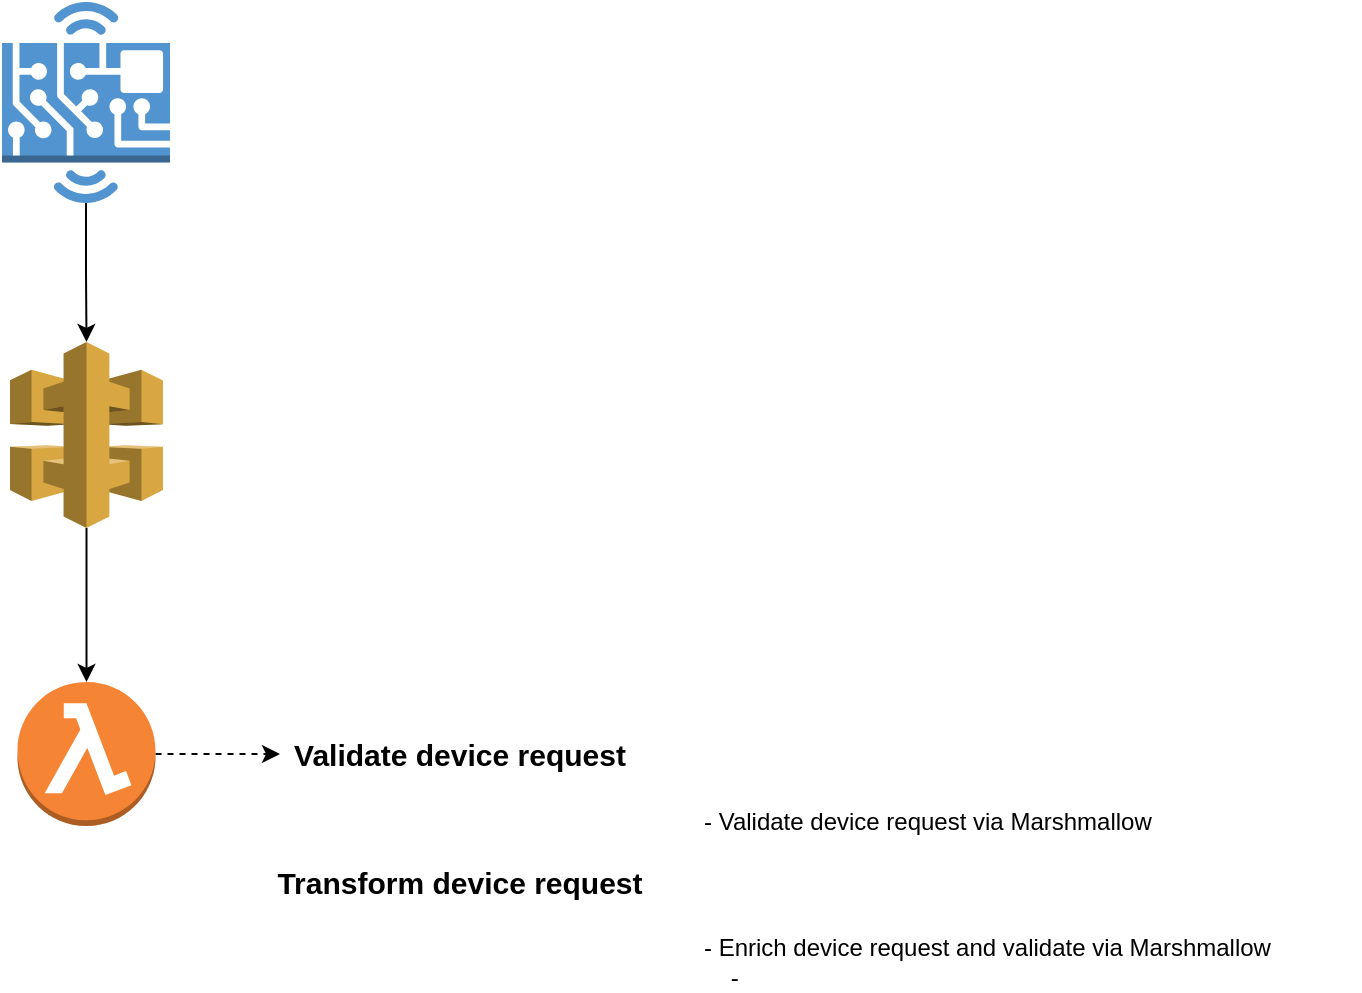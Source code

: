 <mxfile version="14.1.2" type="device"><diagram id="nsQjt60ry3ZLYP0-KkWj" name="Page-1"><mxGraphModel dx="1071" dy="609" grid="1" gridSize="10" guides="1" tooltips="1" connect="1" arrows="1" fold="1" page="1" pageScale="1" pageWidth="850" pageHeight="1100" math="0" shadow="0"><root><mxCell id="0"/><mxCell id="1" parent="0"/><mxCell id="efGc7AaKyL1Y7hOO59G1-4" style="edgeStyle=orthogonalEdgeStyle;rounded=0;orthogonalLoop=1;jettySize=auto;html=1;exitX=0.5;exitY=1;exitDx=0;exitDy=0;exitPerimeter=0;entryX=0.5;entryY=0;entryDx=0;entryDy=0;entryPerimeter=0;" edge="1" parent="1" source="efGc7AaKyL1Y7hOO59G1-1" target="efGc7AaKyL1Y7hOO59G1-2"><mxGeometry relative="1" as="geometry"/></mxCell><mxCell id="efGc7AaKyL1Y7hOO59G1-1" value="" style="outlineConnect=0;dashed=0;verticalLabelPosition=bottom;verticalAlign=top;align=center;html=1;shape=mxgraph.aws3.hardware_board;fillColor=#5294CF;gradientColor=none;" vertex="1" parent="1"><mxGeometry x="341" y="100" width="84" height="100.5" as="geometry"/></mxCell><mxCell id="efGc7AaKyL1Y7hOO59G1-5" style="edgeStyle=orthogonalEdgeStyle;rounded=0;orthogonalLoop=1;jettySize=auto;html=1;exitX=0.5;exitY=1;exitDx=0;exitDy=0;exitPerimeter=0;entryX=0.5;entryY=0;entryDx=0;entryDy=0;entryPerimeter=0;" edge="1" parent="1" source="efGc7AaKyL1Y7hOO59G1-2" target="efGc7AaKyL1Y7hOO59G1-3"><mxGeometry relative="1" as="geometry"/></mxCell><mxCell id="efGc7AaKyL1Y7hOO59G1-2" value="" style="outlineConnect=0;dashed=0;verticalLabelPosition=bottom;verticalAlign=top;align=center;html=1;shape=mxgraph.aws3.api_gateway;fillColor=#D9A741;gradientColor=none;" vertex="1" parent="1"><mxGeometry x="345" y="270" width="76.5" height="93" as="geometry"/></mxCell><mxCell id="efGc7AaKyL1Y7hOO59G1-8" style="edgeStyle=orthogonalEdgeStyle;rounded=0;orthogonalLoop=1;jettySize=auto;html=1;exitX=1;exitY=0.5;exitDx=0;exitDy=0;exitPerimeter=0;dashed=1;" edge="1" parent="1" source="efGc7AaKyL1Y7hOO59G1-3" target="efGc7AaKyL1Y7hOO59G1-6"><mxGeometry relative="1" as="geometry"/></mxCell><mxCell id="efGc7AaKyL1Y7hOO59G1-3" value="" style="outlineConnect=0;dashed=0;verticalLabelPosition=bottom;verticalAlign=top;align=center;html=1;shape=mxgraph.aws3.lambda_function;fillColor=#F58534;gradientColor=none;" vertex="1" parent="1"><mxGeometry x="348.75" y="440" width="69" height="72" as="geometry"/></mxCell><mxCell id="efGc7AaKyL1Y7hOO59G1-6" value="&lt;font style=&quot;font-size: 15px&quot;&gt;&lt;b&gt;Validate device request&lt;/b&gt;&lt;/font&gt;" style="text;html=1;strokeColor=none;fillColor=none;align=center;verticalAlign=middle;whiteSpace=wrap;rounded=0;" vertex="1" parent="1"><mxGeometry x="480" y="466" width="180" height="20" as="geometry"/></mxCell><mxCell id="efGc7AaKyL1Y7hOO59G1-7" value="&lt;font style=&quot;font-size: 15px&quot;&gt;&lt;b&gt;Transform device request&lt;/b&gt;&lt;/font&gt;" style="text;html=1;strokeColor=none;fillColor=none;align=center;verticalAlign=middle;whiteSpace=wrap;rounded=0;" vertex="1" parent="1"><mxGeometry x="475" y="530" width="190" height="20" as="geometry"/></mxCell><mxCell id="efGc7AaKyL1Y7hOO59G1-9" value="- Validate device request via Marshmallow" style="text;html=1;strokeColor=none;fillColor=none;align=left;verticalAlign=middle;whiteSpace=wrap;rounded=0;" vertex="1" parent="1"><mxGeometry x="690" y="500" width="330" height="20" as="geometry"/></mxCell><mxCell id="efGc7AaKyL1Y7hOO59G1-11" value="- Enrich device request and validate via Marshmallow&lt;br&gt;&amp;nbsp; &amp;nbsp; -&amp;nbsp;" style="text;html=1;strokeColor=none;fillColor=none;align=left;verticalAlign=middle;whiteSpace=wrap;rounded=0;" vertex="1" parent="1"><mxGeometry x="690" y="570" width="330" height="20" as="geometry"/></mxCell></root></mxGraphModel></diagram></mxfile>